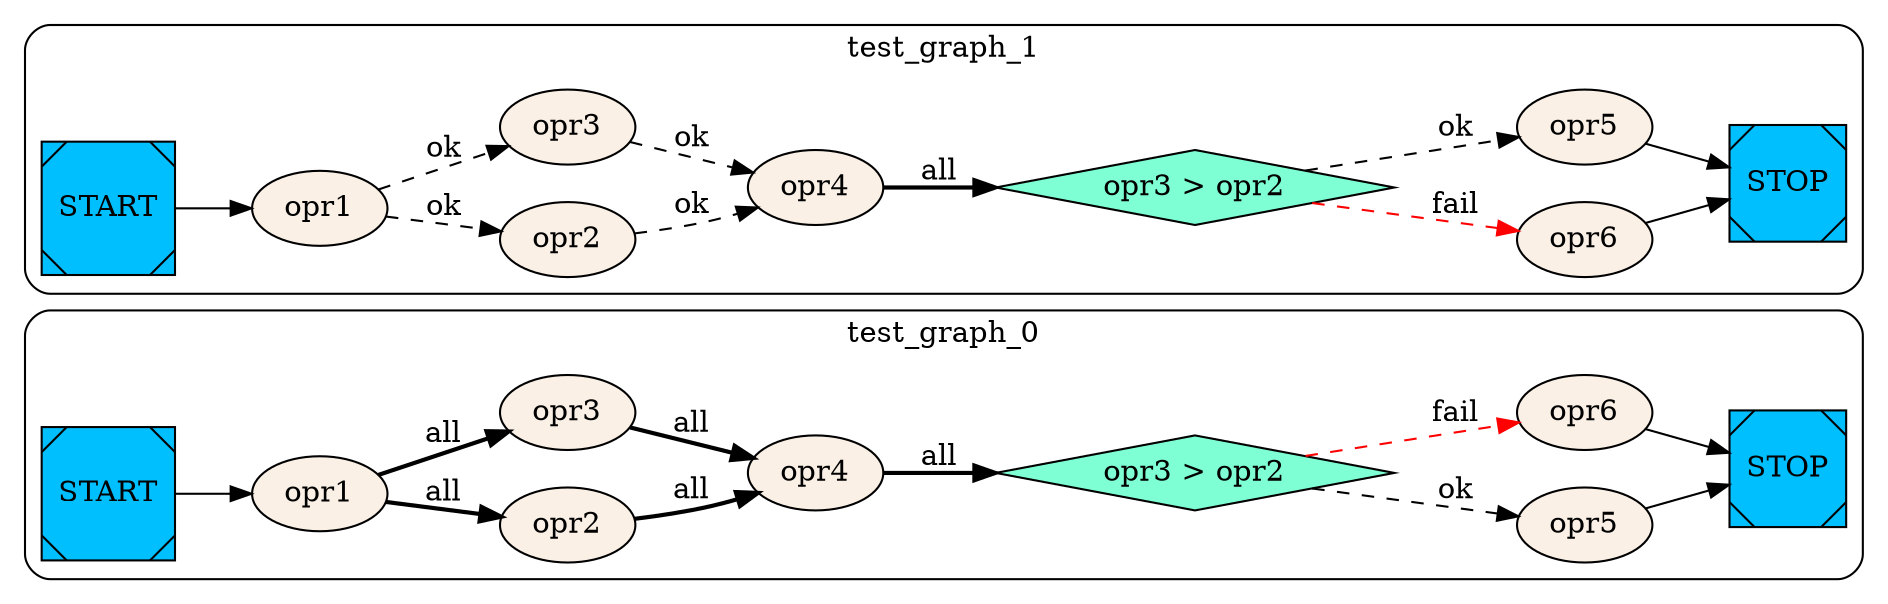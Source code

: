 digraph G {
rankdir=LR;
subgraph cluster_test_graph_0 {
style = rounded;
label = "test_graph_0";
test_graph_0__START__[color=black fillcolor=deepskyblue style=filled shape=Msquare label="START"];
test_graph_0__STOP__[color=black fillcolor=deepskyblue style=filled shape=Msquare label="STOP"];
test_graph_0_opr2 [label="opr2" color=black fillcolor=linen style=filled];
test_graph_0_opr3 [label="opr3" color=black fillcolor=linen style=filled];
test_graph_0_opr4 [label="opr4" color=black fillcolor=linen style=filled];
test_graph_0_cond1 [label="opr3 > opr2" shape=diamond color=black fillcolor=aquamarine style=filled];
test_graph_0_opr5 [label="opr5" color=black fillcolor=linen style=filled];
test_graph_0_opr6 [label="opr6" color=black fillcolor=linen style=filled];
test_graph_0_opr1 [label="opr1" color=black fillcolor=linen style=filled];

test_graph_0_opr4 -> test_graph_0_cond1 [style=bold label="all"];
test_graph_0_opr5 -> test_graph_0__STOP__;
test_graph_0_cond1 -> test_graph_0_opr5 [style=dashed label="ok"];
test_graph_0_opr6 -> test_graph_0__STOP__;
test_graph_0_cond1 -> test_graph_0_opr6 [style=dashed color=red label="fail"];
test_graph_0__START__ -> test_graph_0_opr1;
test_graph_0_opr1 -> test_graph_0_opr2 [style=bold label="all"];
test_graph_0_opr1 -> test_graph_0_opr3 [style=bold label="all"];
test_graph_0_opr2 -> test_graph_0_opr4 [style=bold label="all"];
test_graph_0_opr3 -> test_graph_0_opr4 [style=bold label="all"];
};
subgraph cluster_test_graph_1 {
style = rounded;
label = "test_graph_1";
test_graph_1__START__[color=black fillcolor=deepskyblue style=filled shape=Msquare label="START"];
test_graph_1__STOP__[color=black fillcolor=deepskyblue style=filled shape=Msquare label="STOP"];
test_graph_1_opr6 [label="opr6" color=black fillcolor=linen style=filled];
test_graph_1_opr1 [label="opr1" color=black fillcolor=linen style=filled];
test_graph_1_opr2 [label="opr2" color=black fillcolor=linen style=filled];
test_graph_1_opr3 [label="opr3" color=black fillcolor=linen style=filled];
test_graph_1_opr4 [label="opr4" color=black fillcolor=linen style=filled];
test_graph_1_cond1 [label="opr3 > opr2" shape=diamond color=black fillcolor=aquamarine style=filled];
test_graph_1_opr5 [label="opr5" color=black fillcolor=linen style=filled];

test_graph_1__START__ -> test_graph_1_opr1;
test_graph_1_opr1 -> test_graph_1_opr2 [style=dashed label="ok"];
test_graph_1_opr1 -> test_graph_1_opr3 [style=dashed label="ok"];
test_graph_1_opr3 -> test_graph_1_opr4 [style=dashed label="ok"];
test_graph_1_opr2 -> test_graph_1_opr4 [style=dashed label="ok"];
test_graph_1_opr4 -> test_graph_1_cond1 [style=bold label="all"];
test_graph_1_opr5 -> test_graph_1__STOP__;
test_graph_1_cond1 -> test_graph_1_opr5 [style=dashed label="ok"];
test_graph_1_opr6 -> test_graph_1__STOP__;
test_graph_1_cond1 -> test_graph_1_opr6 [style=dashed color=red label="fail"];
};
}
